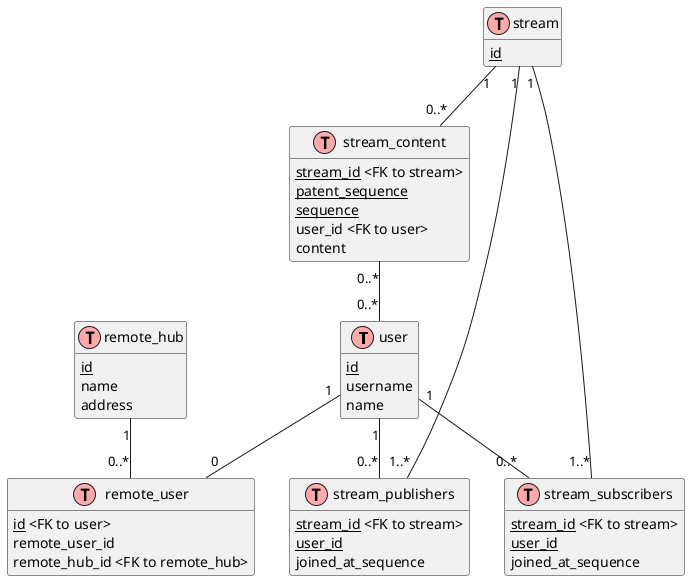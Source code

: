 @startuml
!define table(x) class x << (T,#FFAAAA) >>
!define primary_key(x) <u>x</u>
!define foreign_key(x, y) x <FK to y>
hide methods
hide stereotypes

table(user) {
  primary_key(id)
  username
  name
}
table(remote_user) {
  foreign_key(primary_key(id),user)
  remote_user_id
  foreign_key(remote_hub_id,remote_hub)
}

table(remote_hub) {
  primary_key(id)
  name
  address
}

table(stream) {
  primary_key(id)
}

table(stream_content) {
  foreign_key(primary_key(stream_id),stream)
  primary_key(patent_sequence)
  primary_key(sequence)
  foreign_key(user_id,user)
  content
}

table(stream_publishers) {
  foreign_key(primary_key(stream_id),stream)
  primary_key(user_id)
  joined_at_sequence
}

table(stream_subscribers) {
  foreign_key(primary_key(stream_id),stream)
  primary_key(user_id)
  joined_at_sequence
}


stream "1" -- "0..*" stream_content
stream_content "0..*" -- "0..*" user
remote_hub "1" -- "0..*" remote_user
stream "1" -- "1..*" stream_publishers
stream "1" -- "1..*" stream_subscribers
user "1" -- "0..*" stream_publishers
user "1" -- "0..*" stream_subscribers
user "1" -- "0" remote_user

@enduml
